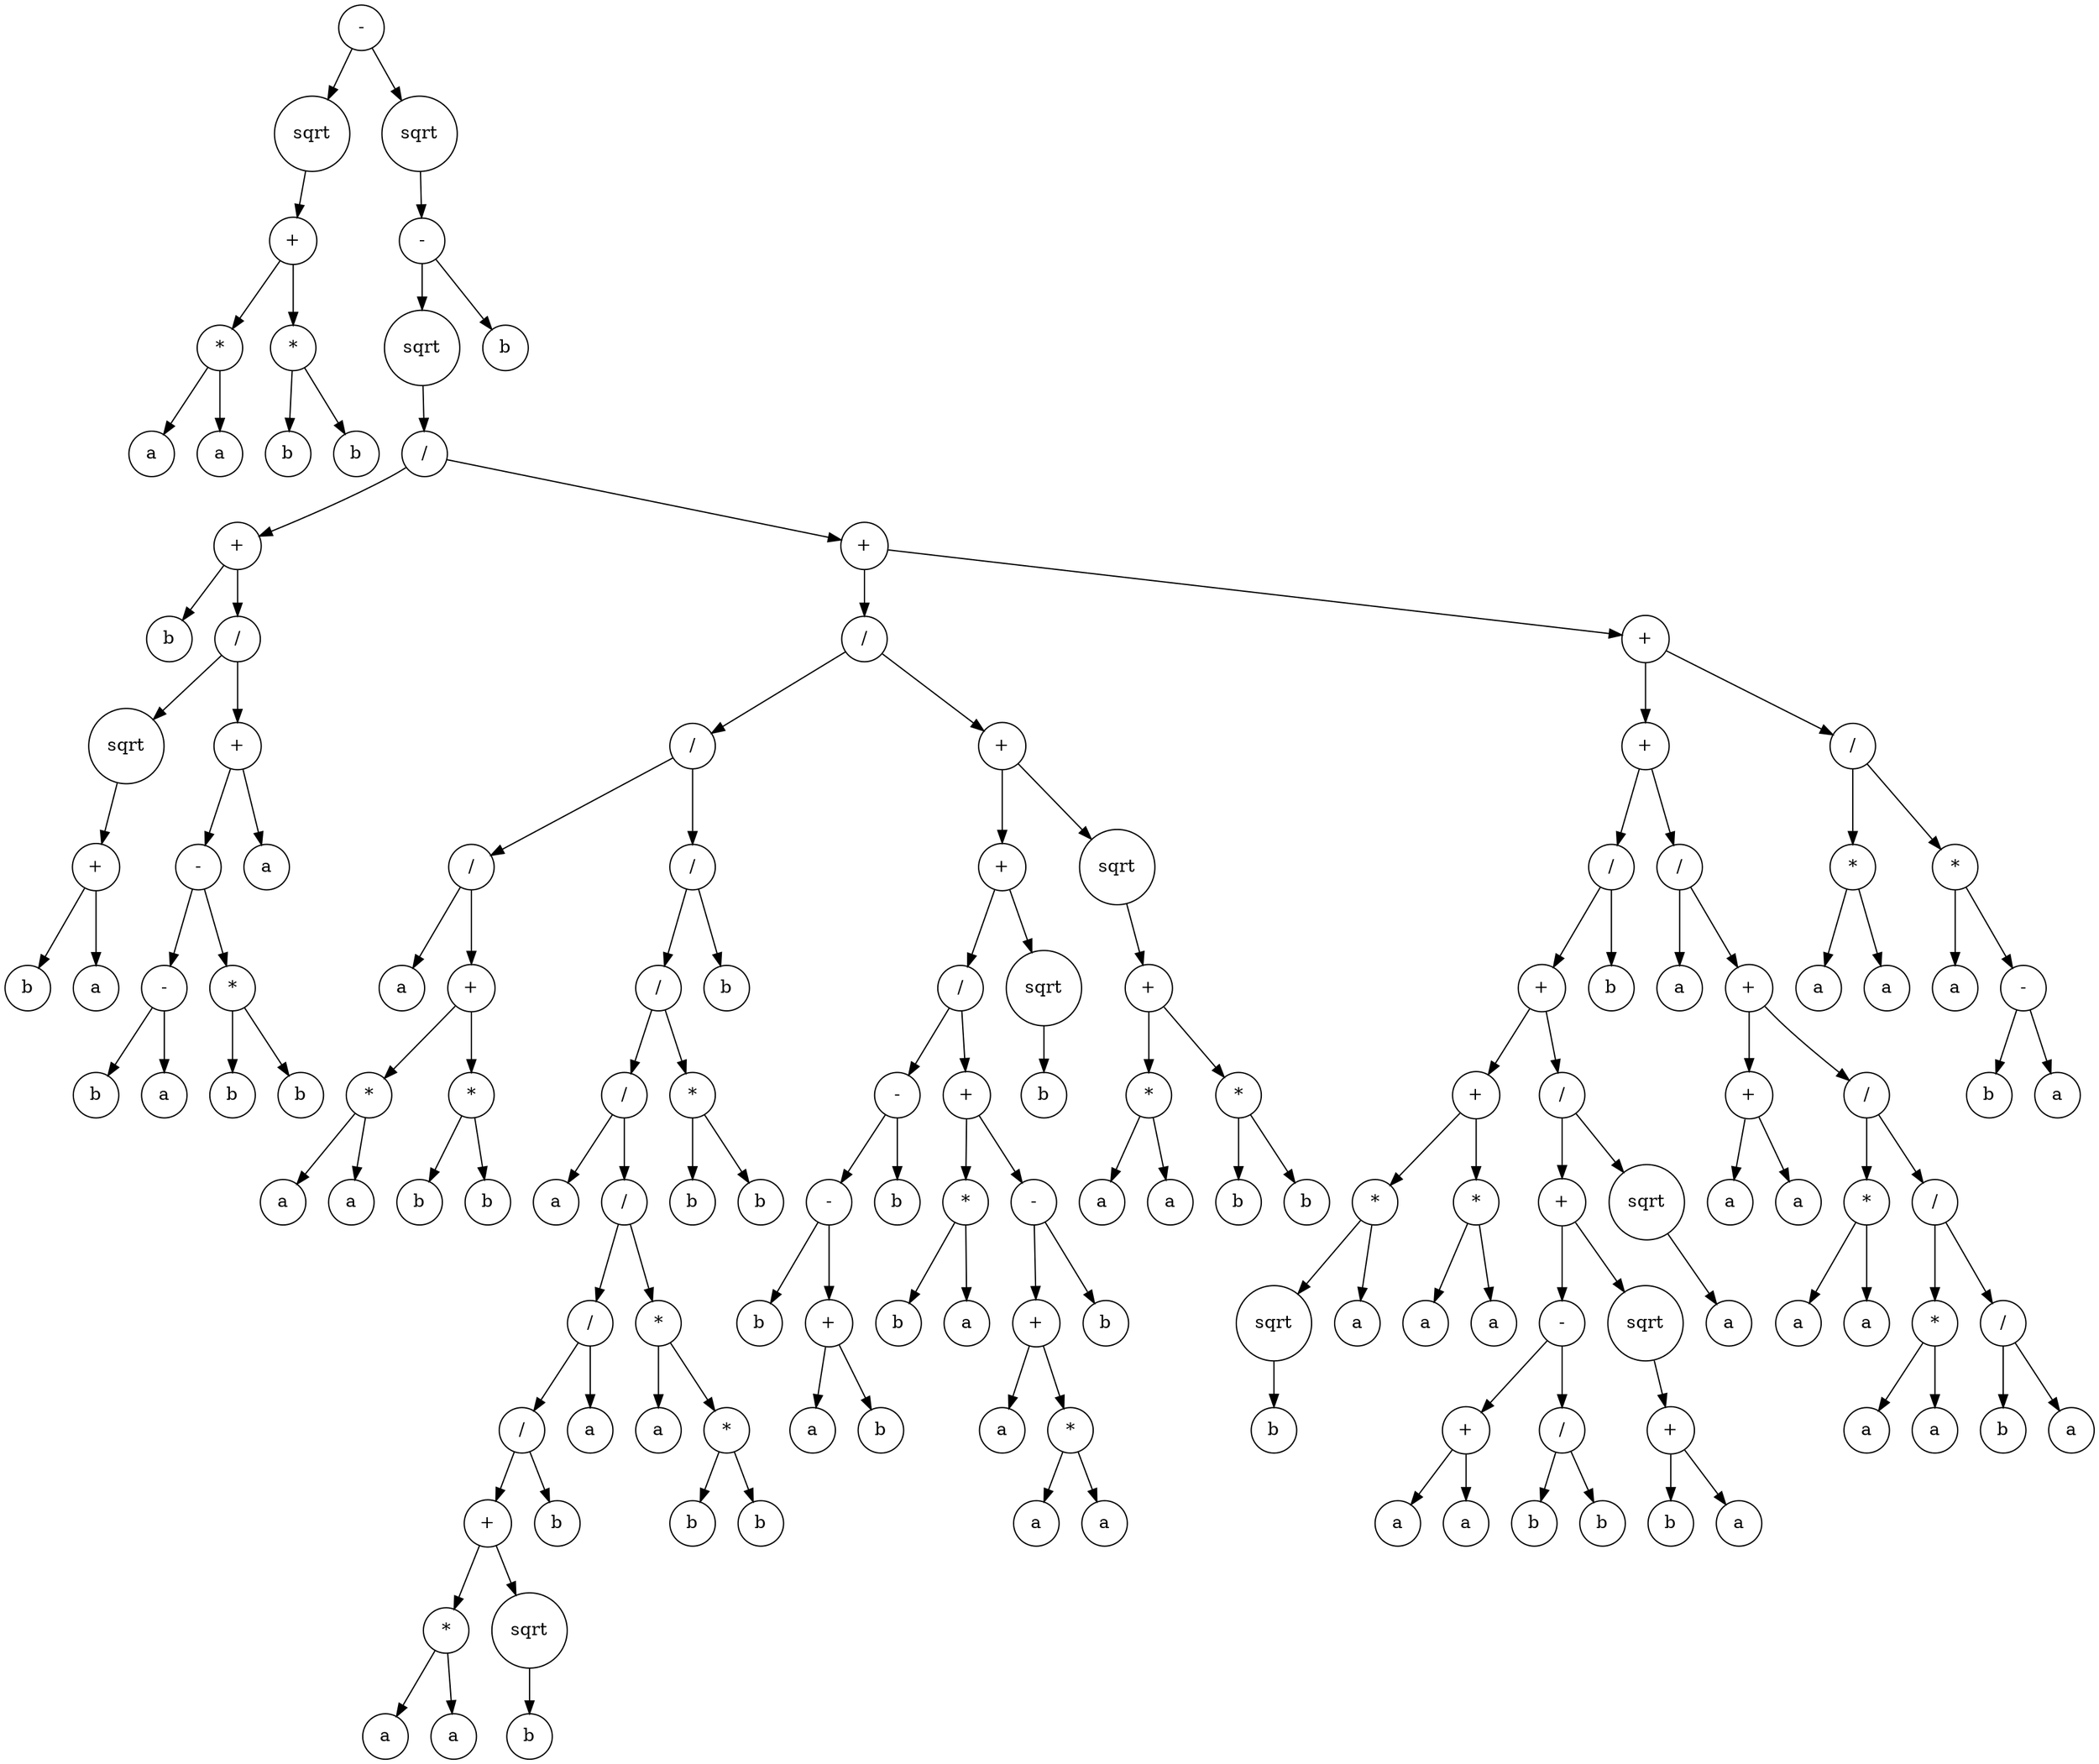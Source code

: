digraph g {
graph [ordering=out];
node [shape=circle];
n[label = "-"];
n0[label = "sqrt"];
n00[label = "+"];
n000[label = "*"];
n0000[label = "a"];
n000 -> n0000;
n0001[label = "a"];
n000 -> n0001;
n00 -> n000;
n001[label = "*"];
n0010[label = "b"];
n001 -> n0010;
n0011[label = "b"];
n001 -> n0011;
n00 -> n001;
n0 -> n00;
n -> n0;
n1[label = "sqrt"];
n10[label = "-"];
n100[label = "sqrt"];
n1000[label = "/"];
n10000[label = "+"];
n100000[label = "b"];
n10000 -> n100000;
n100001[label = "/"];
n1000010[label = "sqrt"];
n10000100[label = "+"];
n100001000[label = "b"];
n10000100 -> n100001000;
n100001001[label = "a"];
n10000100 -> n100001001;
n1000010 -> n10000100;
n100001 -> n1000010;
n1000011[label = "+"];
n10000110[label = "-"];
n100001100[label = "-"];
n1000011000[label = "b"];
n100001100 -> n1000011000;
n1000011001[label = "a"];
n100001100 -> n1000011001;
n10000110 -> n100001100;
n100001101[label = "*"];
n1000011010[label = "b"];
n100001101 -> n1000011010;
n1000011011[label = "b"];
n100001101 -> n1000011011;
n10000110 -> n100001101;
n1000011 -> n10000110;
n10000111[label = "a"];
n1000011 -> n10000111;
n100001 -> n1000011;
n10000 -> n100001;
n1000 -> n10000;
n10001[label = "+"];
n100010[label = "/"];
n1000100[label = "/"];
n10001000[label = "/"];
n100010000[label = "a"];
n10001000 -> n100010000;
n100010001[label = "+"];
n1000100010[label = "*"];
n10001000100[label = "a"];
n1000100010 -> n10001000100;
n10001000101[label = "a"];
n1000100010 -> n10001000101;
n100010001 -> n1000100010;
n1000100011[label = "*"];
n10001000110[label = "b"];
n1000100011 -> n10001000110;
n10001000111[label = "b"];
n1000100011 -> n10001000111;
n100010001 -> n1000100011;
n10001000 -> n100010001;
n1000100 -> n10001000;
n10001001[label = "/"];
n100010010[label = "/"];
n1000100100[label = "/"];
n10001001000[label = "a"];
n1000100100 -> n10001001000;
n10001001001[label = "/"];
n100010010010[label = "/"];
n1000100100100[label = "/"];
n10001001001000[label = "+"];
n100010010010000[label = "*"];
n1000100100100000[label = "a"];
n100010010010000 -> n1000100100100000;
n1000100100100001[label = "a"];
n100010010010000 -> n1000100100100001;
n10001001001000 -> n100010010010000;
n100010010010001[label = "sqrt"];
n1000100100100010[label = "b"];
n100010010010001 -> n1000100100100010;
n10001001001000 -> n100010010010001;
n1000100100100 -> n10001001001000;
n10001001001001[label = "b"];
n1000100100100 -> n10001001001001;
n100010010010 -> n1000100100100;
n1000100100101[label = "a"];
n100010010010 -> n1000100100101;
n10001001001 -> n100010010010;
n100010010011[label = "*"];
n1000100100110[label = "a"];
n100010010011 -> n1000100100110;
n1000100100111[label = "*"];
n10001001001110[label = "b"];
n1000100100111 -> n10001001001110;
n10001001001111[label = "b"];
n1000100100111 -> n10001001001111;
n100010010011 -> n1000100100111;
n10001001001 -> n100010010011;
n1000100100 -> n10001001001;
n100010010 -> n1000100100;
n1000100101[label = "*"];
n10001001010[label = "b"];
n1000100101 -> n10001001010;
n10001001011[label = "b"];
n1000100101 -> n10001001011;
n100010010 -> n1000100101;
n10001001 -> n100010010;
n100010011[label = "b"];
n10001001 -> n100010011;
n1000100 -> n10001001;
n100010 -> n1000100;
n1000101[label = "+"];
n10001010[label = "+"];
n100010100[label = "/"];
n1000101000[label = "-"];
n10001010000[label = "-"];
n100010100000[label = "b"];
n10001010000 -> n100010100000;
n100010100001[label = "+"];
n1000101000010[label = "a"];
n100010100001 -> n1000101000010;
n1000101000011[label = "b"];
n100010100001 -> n1000101000011;
n10001010000 -> n100010100001;
n1000101000 -> n10001010000;
n10001010001[label = "b"];
n1000101000 -> n10001010001;
n100010100 -> n1000101000;
n1000101001[label = "+"];
n10001010010[label = "*"];
n100010100100[label = "b"];
n10001010010 -> n100010100100;
n100010100101[label = "a"];
n10001010010 -> n100010100101;
n1000101001 -> n10001010010;
n10001010011[label = "-"];
n100010100110[label = "+"];
n1000101001100[label = "a"];
n100010100110 -> n1000101001100;
n1000101001101[label = "*"];
n10001010011010[label = "a"];
n1000101001101 -> n10001010011010;
n10001010011011[label = "a"];
n1000101001101 -> n10001010011011;
n100010100110 -> n1000101001101;
n10001010011 -> n100010100110;
n100010100111[label = "b"];
n10001010011 -> n100010100111;
n1000101001 -> n10001010011;
n100010100 -> n1000101001;
n10001010 -> n100010100;
n100010101[label = "sqrt"];
n1000101010[label = "b"];
n100010101 -> n1000101010;
n10001010 -> n100010101;
n1000101 -> n10001010;
n10001011[label = "sqrt"];
n100010110[label = "+"];
n1000101100[label = "*"];
n10001011000[label = "a"];
n1000101100 -> n10001011000;
n10001011001[label = "a"];
n1000101100 -> n10001011001;
n100010110 -> n1000101100;
n1000101101[label = "*"];
n10001011010[label = "b"];
n1000101101 -> n10001011010;
n10001011011[label = "b"];
n1000101101 -> n10001011011;
n100010110 -> n1000101101;
n10001011 -> n100010110;
n1000101 -> n10001011;
n100010 -> n1000101;
n10001 -> n100010;
n100011[label = "+"];
n1000110[label = "+"];
n10001100[label = "/"];
n100011000[label = "+"];
n1000110000[label = "+"];
n10001100000[label = "*"];
n100011000000[label = "sqrt"];
n1000110000000[label = "b"];
n100011000000 -> n1000110000000;
n10001100000 -> n100011000000;
n100011000001[label = "a"];
n10001100000 -> n100011000001;
n1000110000 -> n10001100000;
n10001100001[label = "*"];
n100011000010[label = "a"];
n10001100001 -> n100011000010;
n100011000011[label = "a"];
n10001100001 -> n100011000011;
n1000110000 -> n10001100001;
n100011000 -> n1000110000;
n1000110001[label = "/"];
n10001100010[label = "+"];
n100011000100[label = "-"];
n1000110001000[label = "+"];
n10001100010000[label = "a"];
n1000110001000 -> n10001100010000;
n10001100010001[label = "a"];
n1000110001000 -> n10001100010001;
n100011000100 -> n1000110001000;
n1000110001001[label = "/"];
n10001100010010[label = "b"];
n1000110001001 -> n10001100010010;
n10001100010011[label = "b"];
n1000110001001 -> n10001100010011;
n100011000100 -> n1000110001001;
n10001100010 -> n100011000100;
n100011000101[label = "sqrt"];
n1000110001010[label = "+"];
n10001100010100[label = "b"];
n1000110001010 -> n10001100010100;
n10001100010101[label = "a"];
n1000110001010 -> n10001100010101;
n100011000101 -> n1000110001010;
n10001100010 -> n100011000101;
n1000110001 -> n10001100010;
n10001100011[label = "sqrt"];
n100011000110[label = "a"];
n10001100011 -> n100011000110;
n1000110001 -> n10001100011;
n100011000 -> n1000110001;
n10001100 -> n100011000;
n100011001[label = "b"];
n10001100 -> n100011001;
n1000110 -> n10001100;
n10001101[label = "/"];
n100011010[label = "a"];
n10001101 -> n100011010;
n100011011[label = "+"];
n1000110110[label = "+"];
n10001101100[label = "a"];
n1000110110 -> n10001101100;
n10001101101[label = "a"];
n1000110110 -> n10001101101;
n100011011 -> n1000110110;
n1000110111[label = "/"];
n10001101110[label = "*"];
n100011011100[label = "a"];
n10001101110 -> n100011011100;
n100011011101[label = "a"];
n10001101110 -> n100011011101;
n1000110111 -> n10001101110;
n10001101111[label = "/"];
n100011011110[label = "*"];
n1000110111100[label = "a"];
n100011011110 -> n1000110111100;
n1000110111101[label = "a"];
n100011011110 -> n1000110111101;
n10001101111 -> n100011011110;
n100011011111[label = "/"];
n1000110111110[label = "b"];
n100011011111 -> n1000110111110;
n1000110111111[label = "a"];
n100011011111 -> n1000110111111;
n10001101111 -> n100011011111;
n1000110111 -> n10001101111;
n100011011 -> n1000110111;
n10001101 -> n100011011;
n1000110 -> n10001101;
n100011 -> n1000110;
n1000111[label = "/"];
n10001110[label = "*"];
n100011100[label = "a"];
n10001110 -> n100011100;
n100011101[label = "a"];
n10001110 -> n100011101;
n1000111 -> n10001110;
n10001111[label = "*"];
n100011110[label = "a"];
n10001111 -> n100011110;
n100011111[label = "-"];
n1000111110[label = "b"];
n100011111 -> n1000111110;
n1000111111[label = "a"];
n100011111 -> n1000111111;
n10001111 -> n100011111;
n1000111 -> n10001111;
n100011 -> n1000111;
n10001 -> n100011;
n1000 -> n10001;
n100 -> n1000;
n10 -> n100;
n101[label = "b"];
n10 -> n101;
n1 -> n10;
n -> n1;
}
